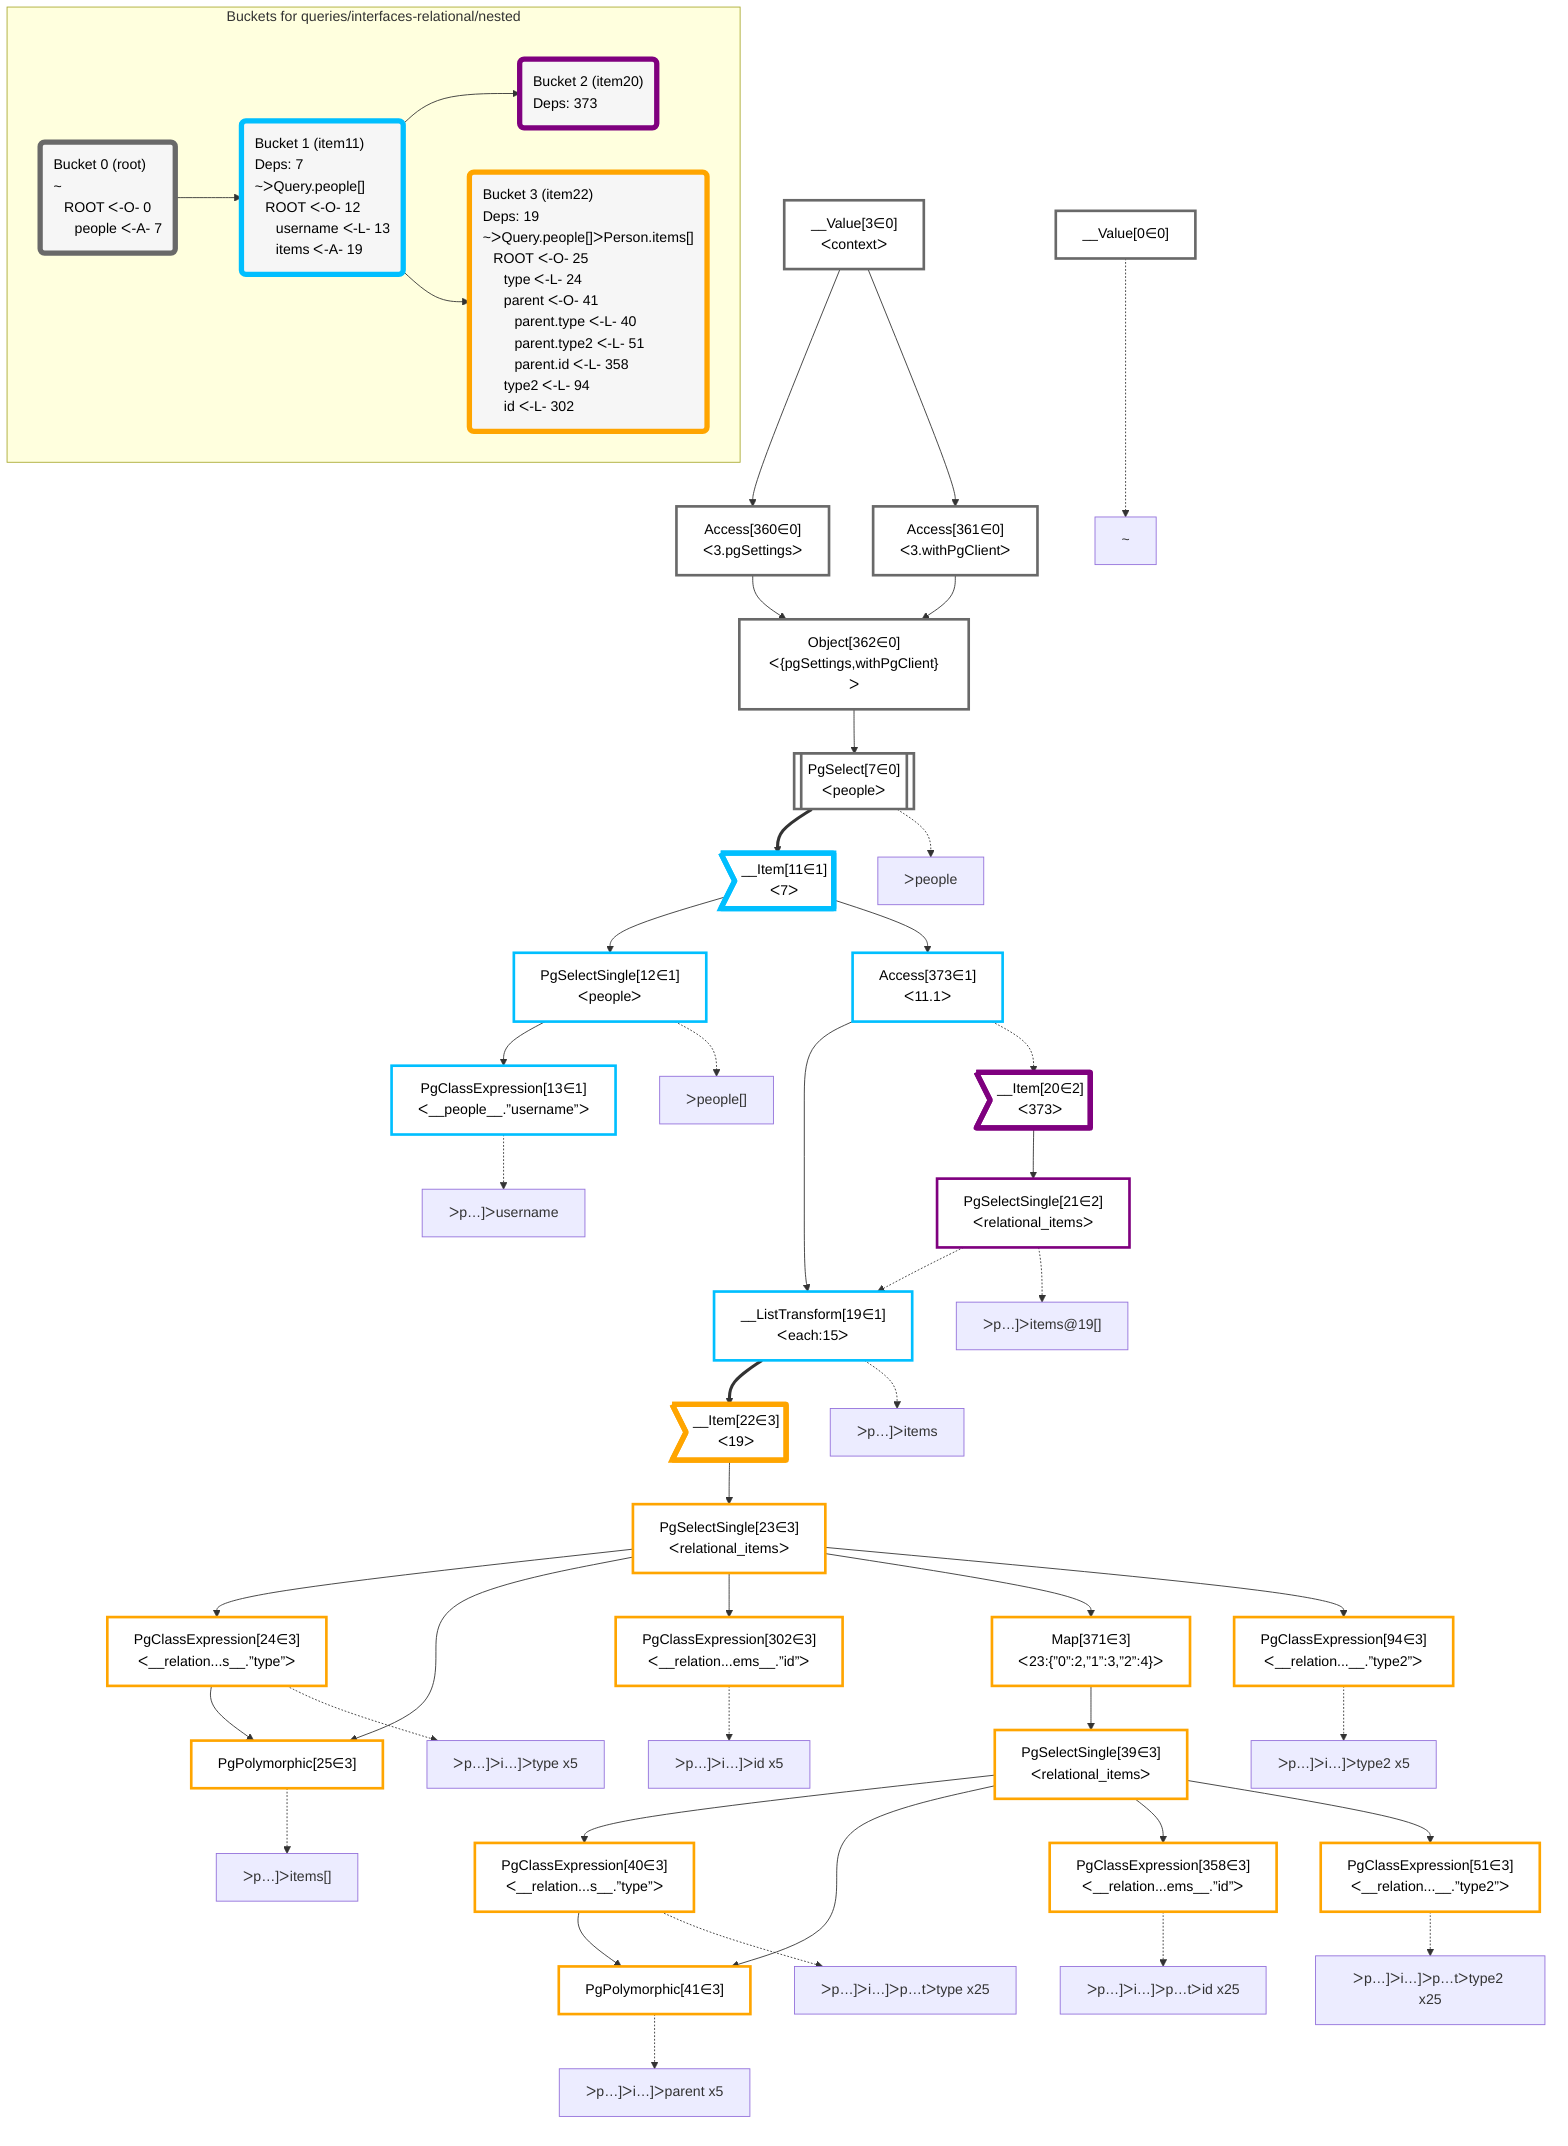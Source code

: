 graph TD
    classDef path fill:#eee,stroke:#000,color:#000
    classDef plan fill:#fff,stroke-width:3px,color:#000
    classDef itemplan fill:#fff,stroke-width:6px,color:#000
    classDef sideeffectplan fill:#f00,stroke-width:6px,color:#000
    classDef bucket fill:#f6f6f6,color:#000,stroke-width:6px,text-align:left


    %% define plans
    __Value0["__Value[0∈0]"]:::plan
    __Value3["__Value[3∈0]<br />ᐸcontextᐳ"]:::plan
    Access360["Access[360∈0]<br />ᐸ3.pgSettingsᐳ"]:::plan
    Access361["Access[361∈0]<br />ᐸ3.withPgClientᐳ"]:::plan
    Object362["Object[362∈0]<br />ᐸ{pgSettings,withPgClient}ᐳ"]:::plan
    PgSelect7[["PgSelect[7∈0]<br />ᐸpeopleᐳ"]]:::plan
    __Item11>"__Item[11∈1]<br />ᐸ7ᐳ"]:::itemplan
    PgSelectSingle12["PgSelectSingle[12∈1]<br />ᐸpeopleᐳ"]:::plan
    PgClassExpression13["PgClassExpression[13∈1]<br />ᐸ__people__.”username”ᐳ"]:::plan
    Access373["Access[373∈1]<br />ᐸ11.1ᐳ"]:::plan
    __ListTransform19["__ListTransform[19∈1]<br />ᐸeach:15ᐳ"]:::plan
    __Item20>"__Item[20∈2]<br />ᐸ373ᐳ"]:::itemplan
    PgSelectSingle21["PgSelectSingle[21∈2]<br />ᐸrelational_itemsᐳ"]:::plan
    __Item22>"__Item[22∈3]<br />ᐸ19ᐳ"]:::itemplan
    PgSelectSingle23["PgSelectSingle[23∈3]<br />ᐸrelational_itemsᐳ"]:::plan
    PgClassExpression24["PgClassExpression[24∈3]<br />ᐸ__relation...s__.”type”ᐳ"]:::plan
    PgPolymorphic25["PgPolymorphic[25∈3]"]:::plan
    PgClassExpression302["PgClassExpression[302∈3]<br />ᐸ__relation...ems__.”id”ᐳ"]:::plan
    Map371["Map[371∈3]<br />ᐸ23:{”0”:2,”1”:3,”2”:4}ᐳ"]:::plan
    PgSelectSingle39["PgSelectSingle[39∈3]<br />ᐸrelational_itemsᐳ"]:::plan
    PgClassExpression40["PgClassExpression[40∈3]<br />ᐸ__relation...s__.”type”ᐳ"]:::plan
    PgPolymorphic41["PgPolymorphic[41∈3]"]:::plan
    PgClassExpression358["PgClassExpression[358∈3]<br />ᐸ__relation...ems__.”id”ᐳ"]:::plan
    PgClassExpression51["PgClassExpression[51∈3]<br />ᐸ__relation...__.”type2”ᐳ"]:::plan
    PgClassExpression94["PgClassExpression[94∈3]<br />ᐸ__relation...__.”type2”ᐳ"]:::plan

    %% plan dependencies
    __Value3 --> Access360
    __Value3 --> Access361
    Access360 & Access361 --> Object362
    Object362 --> PgSelect7
    PgSelect7 ==> __Item11
    __Item11 --> PgSelectSingle12
    PgSelectSingle12 --> PgClassExpression13
    __Item11 --> Access373
    Access373 --> __ListTransform19
    PgSelectSingle21 -.-> __ListTransform19
    Access373 -.-> __Item20
    __Item20 --> PgSelectSingle21
    __ListTransform19 ==> __Item22
    __Item22 --> PgSelectSingle23
    PgSelectSingle23 --> PgClassExpression24
    PgSelectSingle23 & PgClassExpression24 --> PgPolymorphic25
    PgSelectSingle23 --> PgClassExpression302
    PgSelectSingle23 --> Map371
    Map371 --> PgSelectSingle39
    PgSelectSingle39 --> PgClassExpression40
    PgSelectSingle39 & PgClassExpression40 --> PgPolymorphic41
    PgSelectSingle39 --> PgClassExpression358
    PgSelectSingle39 --> PgClassExpression51
    PgSelectSingle23 --> PgClassExpression94

    %% plan-to-path relationships
    P0["~"]
    __Value0 -.-> P0
    P7["ᐳpeople"]
    PgSelect7 -.-> P7
    P12["ᐳpeople[]"]
    PgSelectSingle12 -.-> P12
    P13["ᐳp…]ᐳusername"]
    PgClassExpression13 -.-> P13
    P19["ᐳp…]ᐳitems"]
    __ListTransform19 -.-> P19
    P21["ᐳp…]ᐳitems@19[]"]
    PgSelectSingle21 -.-> P21
    P24["ᐳp…]ᐳi…]ᐳtype x5"]
    PgClassExpression24 -.-> P24
    P25["ᐳp…]ᐳitems[]"]
    PgPolymorphic25 -.-> P25
    P40["ᐳp…]ᐳi…]ᐳp…tᐳtype x25"]
    PgClassExpression40 -.-> P40
    P41["ᐳp…]ᐳi…]ᐳparent x5"]
    PgPolymorphic41 -.-> P41
    P51["ᐳp…]ᐳi…]ᐳp…tᐳtype2 x25"]
    PgClassExpression51 -.-> P51
    P94["ᐳp…]ᐳi…]ᐳtype2 x5"]
    PgClassExpression94 -.-> P94
    P302["ᐳp…]ᐳi…]ᐳid x5"]
    PgClassExpression302 -.-> P302
    P358["ᐳp…]ᐳi…]ᐳp…tᐳid x25"]
    PgClassExpression358 -.-> P358

    subgraph "Buckets for queries/interfaces-relational/nested"
    Bucket0("Bucket 0 (root)<br />~<br />⠀ROOT ᐸ-O- 0<br />⠀⠀people ᐸ-A- 7"):::bucket
    classDef bucket0 stroke:#696969
    class Bucket0,__Value0,__Value3,PgSelect7,Access360,Access361,Object362 bucket0
    Bucket1("Bucket 1 (item11)<br />Deps: 7<br />~ᐳQuery.people[]<br />⠀ROOT ᐸ-O- 12<br />⠀⠀username ᐸ-L- 13<br />⠀⠀items ᐸ-A- 19"):::bucket
    classDef bucket1 stroke:#00bfff
    class Bucket1,__Item11,PgSelectSingle12,PgClassExpression13,__ListTransform19,Access373 bucket1
    Bucket2("Bucket 2 (item20)<br />Deps: 373"):::bucket
    classDef bucket2 stroke:#7f007f
    class Bucket2,__Item20,PgSelectSingle21 bucket2
    Bucket3("Bucket 3 (item22)<br />Deps: 19<br />~ᐳQuery.people[]ᐳPerson.items[]<br />⠀ROOT ᐸ-O- 25<br />⠀⠀type ᐸ-L- 24<br />⠀⠀parent ᐸ-O- 41<br />⠀⠀⠀parent.type ᐸ-L- 40<br />⠀⠀⠀parent.type2 ᐸ-L- 51<br />⠀⠀⠀parent.id ᐸ-L- 358<br />⠀⠀type2 ᐸ-L- 94<br />⠀⠀id ᐸ-L- 302"):::bucket
    classDef bucket3 stroke:#ffa500
    class Bucket3,__Item22,PgSelectSingle23,PgClassExpression24,PgPolymorphic25,PgSelectSingle39,PgClassExpression40,PgPolymorphic41,PgClassExpression51,PgClassExpression94,PgClassExpression302,PgClassExpression358,Map371 bucket3
    Bucket0 --> Bucket1
    Bucket1 --> Bucket2 & Bucket3
    end